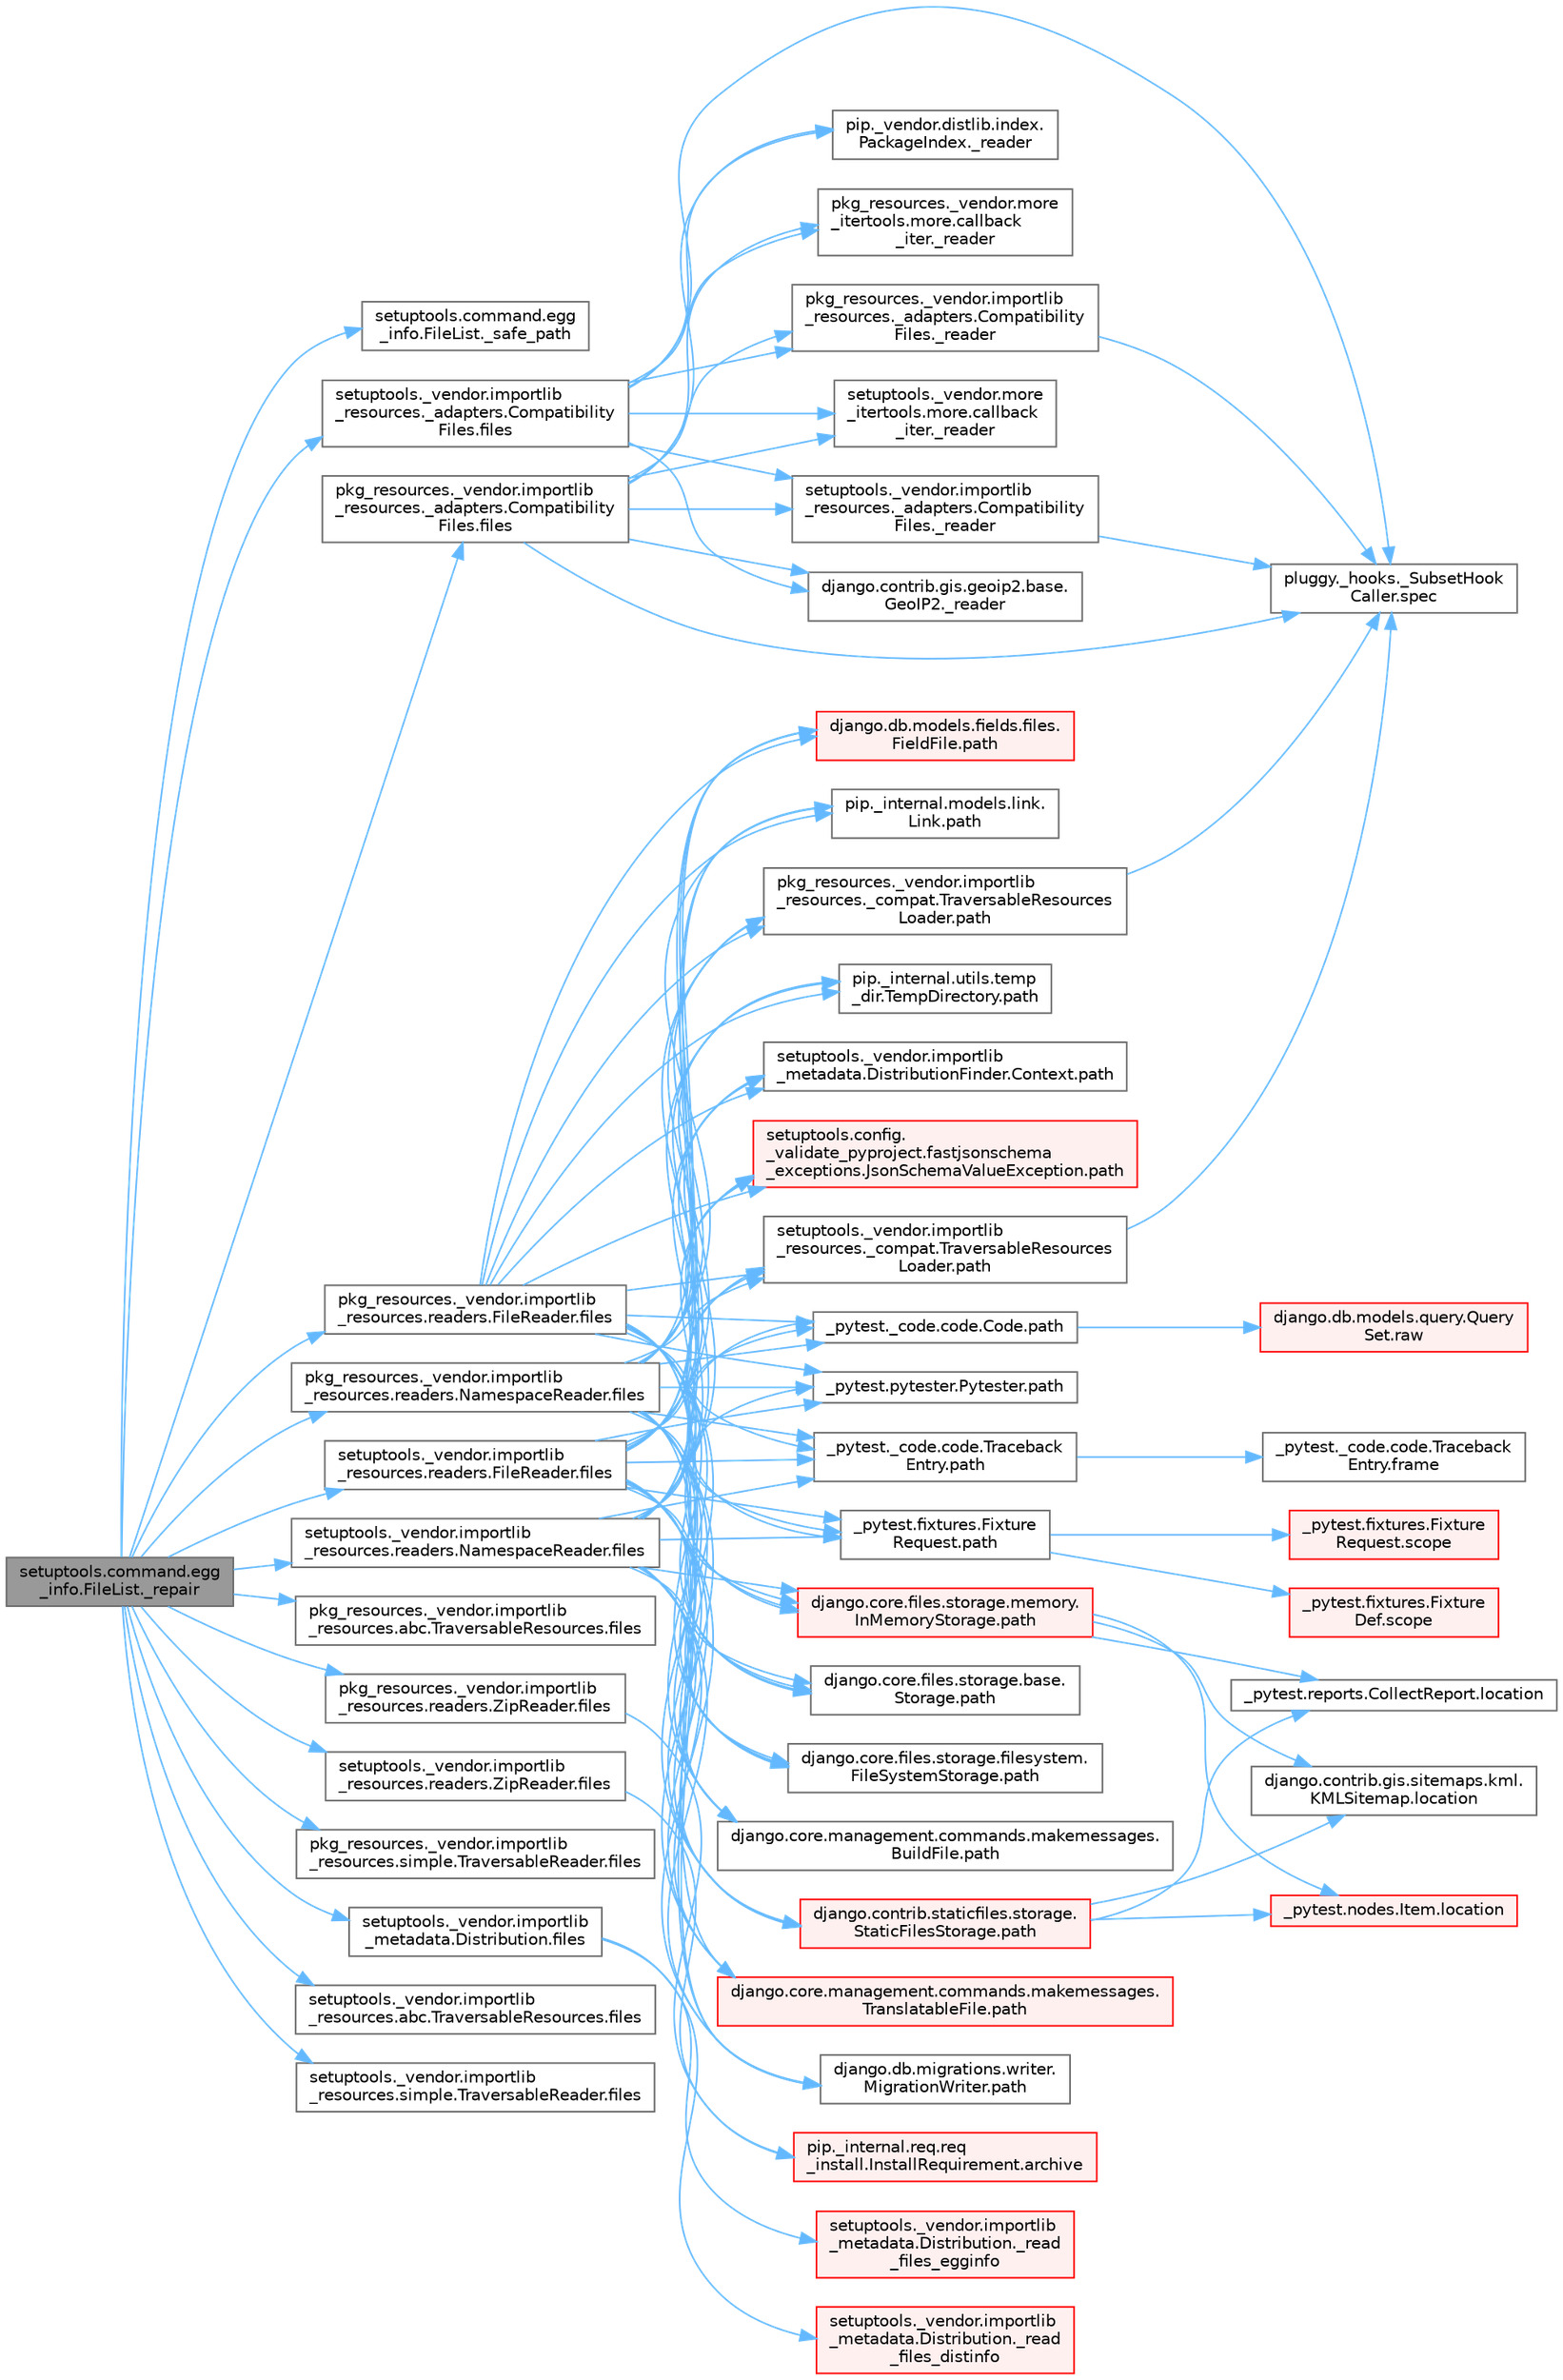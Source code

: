 digraph "setuptools.command.egg_info.FileList._repair"
{
 // LATEX_PDF_SIZE
  bgcolor="transparent";
  edge [fontname=Helvetica,fontsize=10,labelfontname=Helvetica,labelfontsize=10];
  node [fontname=Helvetica,fontsize=10,shape=box,height=0.2,width=0.4];
  rankdir="LR";
  Node1 [id="Node000001",label="setuptools.command.egg\l_info.FileList._repair",height=0.2,width=0.4,color="gray40", fillcolor="grey60", style="filled", fontcolor="black",tooltip=" "];
  Node1 -> Node2 [id="edge1_Node000001_Node000002",color="steelblue1",style="solid",tooltip=" "];
  Node2 [id="Node000002",label="setuptools.command.egg\l_info.FileList._safe_path",height=0.2,width=0.4,color="grey40", fillcolor="white", style="filled",URL="$classsetuptools_1_1command_1_1egg__info_1_1_file_list.html#a65d7ab60db58f7c8cc61a05447f2a4b4",tooltip=" "];
  Node1 -> Node3 [id="edge2_Node000001_Node000003",color="steelblue1",style="solid",tooltip=" "];
  Node3 [id="Node000003",label="pkg_resources._vendor.importlib\l_resources._adapters.Compatibility\lFiles.files",height=0.2,width=0.4,color="grey40", fillcolor="white", style="filled",URL="$classpkg__resources_1_1__vendor_1_1importlib__resources_1_1__adapters_1_1_compatibility_files.html#a8b9d338ee8b5f6f2b1b612d2835a5528",tooltip=" "];
  Node3 -> Node4 [id="edge3_Node000003_Node000004",color="steelblue1",style="solid",tooltip=" "];
  Node4 [id="Node000004",label="django.contrib.gis.geoip2.base.\lGeoIP2._reader",height=0.2,width=0.4,color="grey40", fillcolor="white", style="filled",URL="$classdjango_1_1contrib_1_1gis_1_1geoip2_1_1base_1_1_geo_i_p2.html#a3602c469d02744ad210583e2b571c286",tooltip=" "];
  Node3 -> Node5 [id="edge4_Node000003_Node000005",color="steelblue1",style="solid",tooltip=" "];
  Node5 [id="Node000005",label="pip._vendor.distlib.index.\lPackageIndex._reader",height=0.2,width=0.4,color="grey40", fillcolor="white", style="filled",URL="$classpip_1_1__vendor_1_1distlib_1_1index_1_1_package_index.html#a101ab2cbea9c2a66818e368a1b783665",tooltip=" "];
  Node3 -> Node6 [id="edge5_Node000003_Node000006",color="steelblue1",style="solid",tooltip=" "];
  Node6 [id="Node000006",label="pkg_resources._vendor.importlib\l_resources._adapters.Compatibility\lFiles._reader",height=0.2,width=0.4,color="grey40", fillcolor="white", style="filled",URL="$classpkg__resources_1_1__vendor_1_1importlib__resources_1_1__adapters_1_1_compatibility_files.html#adb88d9d6cdd3ccde8543d5aff0e263cc",tooltip=" "];
  Node6 -> Node7 [id="edge6_Node000006_Node000007",color="steelblue1",style="solid",tooltip=" "];
  Node7 [id="Node000007",label="pluggy._hooks._SubsetHook\lCaller.spec",height=0.2,width=0.4,color="grey40", fillcolor="white", style="filled",URL="$classpluggy_1_1__hooks_1_1___subset_hook_caller.html#ab4f250ab0096f9c4c5fceaed622f5328",tooltip=" "];
  Node3 -> Node8 [id="edge7_Node000003_Node000008",color="steelblue1",style="solid",tooltip=" "];
  Node8 [id="Node000008",label="pkg_resources._vendor.more\l_itertools.more.callback\l_iter._reader",height=0.2,width=0.4,color="grey40", fillcolor="white", style="filled",URL="$classpkg__resources_1_1__vendor_1_1more__itertools_1_1more_1_1callback__iter.html#a39c147e211ab320778e20aebdb6506c0",tooltip=" "];
  Node3 -> Node9 [id="edge8_Node000003_Node000009",color="steelblue1",style="solid",tooltip=" "];
  Node9 [id="Node000009",label="setuptools._vendor.importlib\l_resources._adapters.Compatibility\lFiles._reader",height=0.2,width=0.4,color="grey40", fillcolor="white", style="filled",URL="$classsetuptools_1_1__vendor_1_1importlib__resources_1_1__adapters_1_1_compatibility_files.html#a2a663060da2f5497b42765bdc90bca45",tooltip=" "];
  Node9 -> Node7 [id="edge9_Node000009_Node000007",color="steelblue1",style="solid",tooltip=" "];
  Node3 -> Node10 [id="edge10_Node000003_Node000010",color="steelblue1",style="solid",tooltip=" "];
  Node10 [id="Node000010",label="setuptools._vendor.more\l_itertools.more.callback\l_iter._reader",height=0.2,width=0.4,color="grey40", fillcolor="white", style="filled",URL="$classsetuptools_1_1__vendor_1_1more__itertools_1_1more_1_1callback__iter.html#a05c0fdd2e4088e3a9914e4fa2e6fd050",tooltip=" "];
  Node3 -> Node7 [id="edge11_Node000003_Node000007",color="steelblue1",style="solid",tooltip=" "];
  Node1 -> Node11 [id="edge12_Node000001_Node000011",color="steelblue1",style="solid",tooltip=" "];
  Node11 [id="Node000011",label="pkg_resources._vendor.importlib\l_resources.abc.TraversableResources.files",height=0.2,width=0.4,color="grey40", fillcolor="white", style="filled",URL="$classpkg__resources_1_1__vendor_1_1importlib__resources_1_1abc_1_1_traversable_resources.html#a355a5579db7885b20dd95b6175965f5b",tooltip=" "];
  Node1 -> Node12 [id="edge13_Node000001_Node000012",color="steelblue1",style="solid",tooltip=" "];
  Node12 [id="Node000012",label="pkg_resources._vendor.importlib\l_resources.readers.FileReader.files",height=0.2,width=0.4,color="grey40", fillcolor="white", style="filled",URL="$classpkg__resources_1_1__vendor_1_1importlib__resources_1_1readers_1_1_file_reader.html#ac80e1e3a22d012bbfb5f1b7a753bab21",tooltip=" "];
  Node12 -> Node13 [id="edge14_Node000012_Node000013",color="steelblue1",style="solid",tooltip=" "];
  Node13 [id="Node000013",label="_pytest._code.code.Code.path",height=0.2,width=0.4,color="grey40", fillcolor="white", style="filled",URL="$class__pytest_1_1__code_1_1code_1_1_code.html#a1dae55e90750fe77c7517f806a14d864",tooltip=" "];
  Node13 -> Node14 [id="edge15_Node000013_Node000014",color="steelblue1",style="solid",tooltip=" "];
  Node14 [id="Node000014",label="django.db.models.query.Query\lSet.raw",height=0.2,width=0.4,color="red", fillcolor="#FFF0F0", style="filled",URL="$classdjango_1_1db_1_1models_1_1query_1_1_query_set.html#abce199e3993658459fb2f7c2719daa45",tooltip="PUBLIC METHODS THAT RETURN A QUERYSET SUBCLASS #."];
  Node12 -> Node25 [id="edge16_Node000012_Node000025",color="steelblue1",style="solid",tooltip=" "];
  Node25 [id="Node000025",label="_pytest._code.code.Traceback\lEntry.path",height=0.2,width=0.4,color="grey40", fillcolor="white", style="filled",URL="$class__pytest_1_1__code_1_1code_1_1_traceback_entry.html#a5a88b9ae4623733566450a9e7d8387c0",tooltip=" "];
  Node25 -> Node26 [id="edge17_Node000025_Node000026",color="steelblue1",style="solid",tooltip=" "];
  Node26 [id="Node000026",label="_pytest._code.code.Traceback\lEntry.frame",height=0.2,width=0.4,color="grey40", fillcolor="white", style="filled",URL="$class__pytest_1_1__code_1_1code_1_1_traceback_entry.html#a8592e8aeeb3804602a1d6c85fc427f1b",tooltip=" "];
  Node12 -> Node27 [id="edge18_Node000012_Node000027",color="steelblue1",style="solid",tooltip=" "];
  Node27 [id="Node000027",label="_pytest.fixtures.Fixture\lRequest.path",height=0.2,width=0.4,color="grey40", fillcolor="white", style="filled",URL="$class__pytest_1_1fixtures_1_1_fixture_request.html#a6f6db59812d121b54cd67d5e434e1451",tooltip=" "];
  Node27 -> Node28 [id="edge19_Node000027_Node000028",color="steelblue1",style="solid",tooltip=" "];
  Node28 [id="Node000028",label="_pytest.fixtures.Fixture\lDef.scope",height=0.2,width=0.4,color="red", fillcolor="#FFF0F0", style="filled",URL="$class__pytest_1_1fixtures_1_1_fixture_def.html#a7631cdae842daae93780def0698acba2",tooltip=" "];
  Node27 -> Node32 [id="edge20_Node000027_Node000032",color="steelblue1",style="solid",tooltip=" "];
  Node32 [id="Node000032",label="_pytest.fixtures.Fixture\lRequest.scope",height=0.2,width=0.4,color="red", fillcolor="#FFF0F0", style="filled",URL="$class__pytest_1_1fixtures_1_1_fixture_request.html#acb5406ee9e8cf7147711b9314b6c951a",tooltip=" "];
  Node12 -> Node33 [id="edge21_Node000012_Node000033",color="steelblue1",style="solid",tooltip=" "];
  Node33 [id="Node000033",label="_pytest.pytester.Pytester.path",height=0.2,width=0.4,color="grey40", fillcolor="white", style="filled",URL="$class__pytest_1_1pytester_1_1_pytester.html#a403c804f74a87f5e5705774fa896cc1f",tooltip=" "];
  Node12 -> Node34 [id="edge22_Node000012_Node000034",color="steelblue1",style="solid",tooltip=" "];
  Node34 [id="Node000034",label="django.contrib.staticfiles.storage.\lStaticFilesStorage.path",height=0.2,width=0.4,color="red", fillcolor="#FFF0F0", style="filled",URL="$classdjango_1_1contrib_1_1staticfiles_1_1storage_1_1_static_files_storage.html#a4e96cc92fbde7423d1b74f3a50fc0bf6",tooltip=" "];
  Node34 -> Node35 [id="edge23_Node000034_Node000035",color="steelblue1",style="solid",tooltip=" "];
  Node35 [id="Node000035",label="_pytest.nodes.Item.location",height=0.2,width=0.4,color="red", fillcolor="#FFF0F0", style="filled",URL="$class__pytest_1_1nodes_1_1_item.html#a09cd5bab99de1b92a3aa6f76ba8aa206",tooltip=" "];
  Node34 -> Node46 [id="edge24_Node000034_Node000046",color="steelblue1",style="solid",tooltip=" "];
  Node46 [id="Node000046",label="_pytest.reports.CollectReport.location",height=0.2,width=0.4,color="grey40", fillcolor="white", style="filled",URL="$class__pytest_1_1reports_1_1_collect_report.html#a3df6c3a6598c22fd46d30789b1a43393",tooltip=" "];
  Node34 -> Node47 [id="edge25_Node000034_Node000047",color="steelblue1",style="solid",tooltip=" "];
  Node47 [id="Node000047",label="django.contrib.gis.sitemaps.kml.\lKMLSitemap.location",height=0.2,width=0.4,color="grey40", fillcolor="white", style="filled",URL="$classdjango_1_1contrib_1_1gis_1_1sitemaps_1_1kml_1_1_k_m_l_sitemap.html#aeae9b718dc149bb1b470a9c52ac5628f",tooltip=" "];
  Node12 -> Node480 [id="edge26_Node000012_Node000480",color="steelblue1",style="solid",tooltip=" "];
  Node480 [id="Node000480",label="django.core.files.storage.base.\lStorage.path",height=0.2,width=0.4,color="grey40", fillcolor="white", style="filled",URL="$classdjango_1_1core_1_1files_1_1storage_1_1base_1_1_storage.html#a9be8d49a55131dbbab2c5fd57f7e772c",tooltip=" "];
  Node12 -> Node481 [id="edge27_Node000012_Node000481",color="steelblue1",style="solid",tooltip=" "];
  Node481 [id="Node000481",label="django.core.files.storage.filesystem.\lFileSystemStorage.path",height=0.2,width=0.4,color="grey40", fillcolor="white", style="filled",URL="$classdjango_1_1core_1_1files_1_1storage_1_1filesystem_1_1_file_system_storage.html#abf8a7e88eedec3e1b2ea965cc0858d17",tooltip=" "];
  Node12 -> Node482 [id="edge28_Node000012_Node000482",color="steelblue1",style="solid",tooltip=" "];
  Node482 [id="Node000482",label="django.core.files.storage.memory.\lInMemoryStorage.path",height=0.2,width=0.4,color="red", fillcolor="#FFF0F0", style="filled",URL="$classdjango_1_1core_1_1files_1_1storage_1_1memory_1_1_in_memory_storage.html#a466c8e28fd11839318d2e4454b8ef89f",tooltip=" "];
  Node482 -> Node35 [id="edge29_Node000482_Node000035",color="steelblue1",style="solid",tooltip=" "];
  Node482 -> Node46 [id="edge30_Node000482_Node000046",color="steelblue1",style="solid",tooltip=" "];
  Node482 -> Node47 [id="edge31_Node000482_Node000047",color="steelblue1",style="solid",tooltip=" "];
  Node12 -> Node486 [id="edge32_Node000012_Node000486",color="steelblue1",style="solid",tooltip=" "];
  Node486 [id="Node000486",label="django.core.management.commands.makemessages.\lBuildFile.path",height=0.2,width=0.4,color="grey40", fillcolor="white", style="filled",URL="$classdjango_1_1core_1_1management_1_1commands_1_1makemessages_1_1_build_file.html#ac06388718e902543bc00a7c6565105fc",tooltip=" "];
  Node12 -> Node487 [id="edge33_Node000012_Node000487",color="steelblue1",style="solid",tooltip=" "];
  Node487 [id="Node000487",label="django.core.management.commands.makemessages.\lTranslatableFile.path",height=0.2,width=0.4,color="red", fillcolor="#FFF0F0", style="filled",URL="$classdjango_1_1core_1_1management_1_1commands_1_1makemessages_1_1_translatable_file.html#ad851d5e6b8a65f5915ccfd4a30fb8026",tooltip=" "];
  Node12 -> Node488 [id="edge34_Node000012_Node000488",color="steelblue1",style="solid",tooltip=" "];
  Node488 [id="Node000488",label="django.db.migrations.writer.\lMigrationWriter.path",height=0.2,width=0.4,color="grey40", fillcolor="white", style="filled",URL="$classdjango_1_1db_1_1migrations_1_1writer_1_1_migration_writer.html#a45469d67e8f80996c982470d36136184",tooltip=" "];
  Node12 -> Node489 [id="edge35_Node000012_Node000489",color="steelblue1",style="solid",tooltip=" "];
  Node489 [id="Node000489",label="django.db.models.fields.files.\lFieldFile.path",height=0.2,width=0.4,color="red", fillcolor="#FFF0F0", style="filled",URL="$classdjango_1_1db_1_1models_1_1fields_1_1files_1_1_field_file.html#ae91c4ed0643fb9bd8959d0db8eb44f80",tooltip=" "];
  Node12 -> Node585 [id="edge36_Node000012_Node000585",color="steelblue1",style="solid",tooltip=" "];
  Node585 [id="Node000585",label="pip._internal.models.link.\lLink.path",height=0.2,width=0.4,color="grey40", fillcolor="white", style="filled",URL="$classpip_1_1__internal_1_1models_1_1link_1_1_link.html#a30f454216dcb615e3ed986238490f180",tooltip=" "];
  Node12 -> Node586 [id="edge37_Node000012_Node000586",color="steelblue1",style="solid",tooltip=" "];
  Node586 [id="Node000586",label="pip._internal.utils.temp\l_dir.TempDirectory.path",height=0.2,width=0.4,color="grey40", fillcolor="white", style="filled",URL="$classpip_1_1__internal_1_1utils_1_1temp__dir_1_1_temp_directory.html#afe6b2d95c070c6570957de5696ff3a6e",tooltip=" "];
  Node12 -> Node587 [id="edge38_Node000012_Node000587",color="steelblue1",style="solid",tooltip=" "];
  Node587 [id="Node000587",label="pkg_resources._vendor.importlib\l_resources._compat.TraversableResources\lLoader.path",height=0.2,width=0.4,color="grey40", fillcolor="white", style="filled",URL="$classpkg__resources_1_1__vendor_1_1importlib__resources_1_1__compat_1_1_traversable_resources_loader.html#acfc17872a53cbe02f6c34eda2bb162f2",tooltip=" "];
  Node587 -> Node7 [id="edge39_Node000587_Node000007",color="steelblue1",style="solid",tooltip=" "];
  Node12 -> Node588 [id="edge40_Node000012_Node000588",color="steelblue1",style="solid",tooltip=" "];
  Node588 [id="Node000588",label="setuptools._vendor.importlib\l_metadata.DistributionFinder.Context.path",height=0.2,width=0.4,color="grey40", fillcolor="white", style="filled",URL="$classsetuptools_1_1__vendor_1_1importlib__metadata_1_1_distribution_finder_1_1_context.html#a84a429ddce40738ea5c0edb53799ee8d",tooltip=" "];
  Node12 -> Node589 [id="edge41_Node000012_Node000589",color="steelblue1",style="solid",tooltip=" "];
  Node589 [id="Node000589",label="setuptools._vendor.importlib\l_resources._compat.TraversableResources\lLoader.path",height=0.2,width=0.4,color="grey40", fillcolor="white", style="filled",URL="$classsetuptools_1_1__vendor_1_1importlib__resources_1_1__compat_1_1_traversable_resources_loader.html#a9b9cf5b6723d48f7a779b6ae71d53699",tooltip=" "];
  Node589 -> Node7 [id="edge42_Node000589_Node000007",color="steelblue1",style="solid",tooltip=" "];
  Node12 -> Node590 [id="edge43_Node000012_Node000590",color="steelblue1",style="solid",tooltip=" "];
  Node590 [id="Node000590",label="setuptools.config.\l_validate_pyproject.fastjsonschema\l_exceptions.JsonSchemaValueException.path",height=0.2,width=0.4,color="red", fillcolor="#FFF0F0", style="filled",URL="$classsetuptools_1_1config_1_1__validate__pyproject_1_1fastjsonschema__exceptions_1_1_json_schema_value_exception.html#a59179b3d1dc16c7087530bbc10bcf857",tooltip=" "];
  Node1 -> Node1157 [id="edge44_Node000001_Node001157",color="steelblue1",style="solid",tooltip=" "];
  Node1157 [id="Node001157",label="pkg_resources._vendor.importlib\l_resources.readers.NamespaceReader.files",height=0.2,width=0.4,color="grey40", fillcolor="white", style="filled",URL="$classpkg__resources_1_1__vendor_1_1importlib__resources_1_1readers_1_1_namespace_reader.html#ae68f8b2f076387226b18c4889de277cf",tooltip=" "];
  Node1157 -> Node13 [id="edge45_Node001157_Node000013",color="steelblue1",style="solid",tooltip=" "];
  Node1157 -> Node25 [id="edge46_Node001157_Node000025",color="steelblue1",style="solid",tooltip=" "];
  Node1157 -> Node27 [id="edge47_Node001157_Node000027",color="steelblue1",style="solid",tooltip=" "];
  Node1157 -> Node33 [id="edge48_Node001157_Node000033",color="steelblue1",style="solid",tooltip=" "];
  Node1157 -> Node34 [id="edge49_Node001157_Node000034",color="steelblue1",style="solid",tooltip=" "];
  Node1157 -> Node480 [id="edge50_Node001157_Node000480",color="steelblue1",style="solid",tooltip=" "];
  Node1157 -> Node481 [id="edge51_Node001157_Node000481",color="steelblue1",style="solid",tooltip=" "];
  Node1157 -> Node482 [id="edge52_Node001157_Node000482",color="steelblue1",style="solid",tooltip=" "];
  Node1157 -> Node486 [id="edge53_Node001157_Node000486",color="steelblue1",style="solid",tooltip=" "];
  Node1157 -> Node487 [id="edge54_Node001157_Node000487",color="steelblue1",style="solid",tooltip=" "];
  Node1157 -> Node488 [id="edge55_Node001157_Node000488",color="steelblue1",style="solid",tooltip=" "];
  Node1157 -> Node489 [id="edge56_Node001157_Node000489",color="steelblue1",style="solid",tooltip=" "];
  Node1157 -> Node585 [id="edge57_Node001157_Node000585",color="steelblue1",style="solid",tooltip=" "];
  Node1157 -> Node586 [id="edge58_Node001157_Node000586",color="steelblue1",style="solid",tooltip=" "];
  Node1157 -> Node587 [id="edge59_Node001157_Node000587",color="steelblue1",style="solid",tooltip=" "];
  Node1157 -> Node588 [id="edge60_Node001157_Node000588",color="steelblue1",style="solid",tooltip=" "];
  Node1157 -> Node589 [id="edge61_Node001157_Node000589",color="steelblue1",style="solid",tooltip=" "];
  Node1157 -> Node590 [id="edge62_Node001157_Node000590",color="steelblue1",style="solid",tooltip=" "];
  Node1 -> Node1158 [id="edge63_Node000001_Node001158",color="steelblue1",style="solid",tooltip=" "];
  Node1158 [id="Node001158",label="pkg_resources._vendor.importlib\l_resources.readers.ZipReader.files",height=0.2,width=0.4,color="grey40", fillcolor="white", style="filled",URL="$classpkg__resources_1_1__vendor_1_1importlib__resources_1_1readers_1_1_zip_reader.html#a7d9335bea71d3023a14cdc45ca26157d",tooltip=" "];
  Node1158 -> Node1159 [id="edge64_Node001158_Node001159",color="steelblue1",style="solid",tooltip=" "];
  Node1159 [id="Node001159",label="pip._internal.req.req\l_install.InstallRequirement.archive",height=0.2,width=0.4,color="red", fillcolor="#FFF0F0", style="filled",URL="$classpip_1_1__internal_1_1req_1_1req__install_1_1_install_requirement.html#aef2764402e45a5e5555e22d5965f1350",tooltip=" "];
  Node1 -> Node1162 [id="edge65_Node000001_Node001162",color="steelblue1",style="solid",tooltip=" "];
  Node1162 [id="Node001162",label="pkg_resources._vendor.importlib\l_resources.simple.TraversableReader.files",height=0.2,width=0.4,color="grey40", fillcolor="white", style="filled",URL="$classpkg__resources_1_1__vendor_1_1importlib__resources_1_1simple_1_1_traversable_reader.html#a17bf2eaa1cbb0affa5ec29f6fefacac8",tooltip=" "];
  Node1 -> Node1163 [id="edge66_Node000001_Node001163",color="steelblue1",style="solid",tooltip=" "];
  Node1163 [id="Node001163",label="setuptools._vendor.importlib\l_metadata.Distribution.files",height=0.2,width=0.4,color="grey40", fillcolor="white", style="filled",URL="$classsetuptools_1_1__vendor_1_1importlib__metadata_1_1_distribution.html#a4600c19bb68ff3c899dbcf38a2eaf98c",tooltip=" "];
  Node1163 -> Node1164 [id="edge67_Node001163_Node001164",color="steelblue1",style="solid",tooltip=" "];
  Node1164 [id="Node001164",label="setuptools._vendor.importlib\l_metadata.Distribution._read\l_files_distinfo",height=0.2,width=0.4,color="red", fillcolor="#FFF0F0", style="filled",URL="$classsetuptools_1_1__vendor_1_1importlib__metadata_1_1_distribution.html#a628110e2d7d92ea6b3593261b810ca15",tooltip=" "];
  Node1163 -> Node4215 [id="edge68_Node001163_Node004215",color="steelblue1",style="solid",tooltip=" "];
  Node4215 [id="Node004215",label="setuptools._vendor.importlib\l_metadata.Distribution._read\l_files_egginfo",height=0.2,width=0.4,color="red", fillcolor="#FFF0F0", style="filled",URL="$classsetuptools_1_1__vendor_1_1importlib__metadata_1_1_distribution.html#a1f141ac67b8d6aa5021ba6f2cc832342",tooltip=" "];
  Node1 -> Node1265 [id="edge69_Node000001_Node001265",color="steelblue1",style="solid",tooltip=" "];
  Node1265 [id="Node001265",label="setuptools._vendor.importlib\l_resources._adapters.Compatibility\lFiles.files",height=0.2,width=0.4,color="grey40", fillcolor="white", style="filled",URL="$classsetuptools_1_1__vendor_1_1importlib__resources_1_1__adapters_1_1_compatibility_files.html#afe4ab3d957d5886ae615b184d7ac2835",tooltip=" "];
  Node1265 -> Node4 [id="edge70_Node001265_Node000004",color="steelblue1",style="solid",tooltip=" "];
  Node1265 -> Node5 [id="edge71_Node001265_Node000005",color="steelblue1",style="solid",tooltip=" "];
  Node1265 -> Node6 [id="edge72_Node001265_Node000006",color="steelblue1",style="solid",tooltip=" "];
  Node1265 -> Node8 [id="edge73_Node001265_Node000008",color="steelblue1",style="solid",tooltip=" "];
  Node1265 -> Node9 [id="edge74_Node001265_Node000009",color="steelblue1",style="solid",tooltip=" "];
  Node1265 -> Node10 [id="edge75_Node001265_Node000010",color="steelblue1",style="solid",tooltip=" "];
  Node1265 -> Node7 [id="edge76_Node001265_Node000007",color="steelblue1",style="solid",tooltip=" "];
  Node1 -> Node1266 [id="edge77_Node000001_Node001266",color="steelblue1",style="solid",tooltip=" "];
  Node1266 [id="Node001266",label="setuptools._vendor.importlib\l_resources.abc.TraversableResources.files",height=0.2,width=0.4,color="grey40", fillcolor="white", style="filled",URL="$classsetuptools_1_1__vendor_1_1importlib__resources_1_1abc_1_1_traversable_resources.html#a573f46222fbe518cca97e89446113d04",tooltip=" "];
  Node1 -> Node1267 [id="edge78_Node000001_Node001267",color="steelblue1",style="solid",tooltip=" "];
  Node1267 [id="Node001267",label="setuptools._vendor.importlib\l_resources.readers.FileReader.files",height=0.2,width=0.4,color="grey40", fillcolor="white", style="filled",URL="$classsetuptools_1_1__vendor_1_1importlib__resources_1_1readers_1_1_file_reader.html#a8536b477e2f4ed83ac20b58baace6b4c",tooltip=" "];
  Node1267 -> Node13 [id="edge79_Node001267_Node000013",color="steelblue1",style="solid",tooltip=" "];
  Node1267 -> Node25 [id="edge80_Node001267_Node000025",color="steelblue1",style="solid",tooltip=" "];
  Node1267 -> Node27 [id="edge81_Node001267_Node000027",color="steelblue1",style="solid",tooltip=" "];
  Node1267 -> Node33 [id="edge82_Node001267_Node000033",color="steelblue1",style="solid",tooltip=" "];
  Node1267 -> Node34 [id="edge83_Node001267_Node000034",color="steelblue1",style="solid",tooltip=" "];
  Node1267 -> Node480 [id="edge84_Node001267_Node000480",color="steelblue1",style="solid",tooltip=" "];
  Node1267 -> Node481 [id="edge85_Node001267_Node000481",color="steelblue1",style="solid",tooltip=" "];
  Node1267 -> Node482 [id="edge86_Node001267_Node000482",color="steelblue1",style="solid",tooltip=" "];
  Node1267 -> Node486 [id="edge87_Node001267_Node000486",color="steelblue1",style="solid",tooltip=" "];
  Node1267 -> Node487 [id="edge88_Node001267_Node000487",color="steelblue1",style="solid",tooltip=" "];
  Node1267 -> Node488 [id="edge89_Node001267_Node000488",color="steelblue1",style="solid",tooltip=" "];
  Node1267 -> Node489 [id="edge90_Node001267_Node000489",color="steelblue1",style="solid",tooltip=" "];
  Node1267 -> Node585 [id="edge91_Node001267_Node000585",color="steelblue1",style="solid",tooltip=" "];
  Node1267 -> Node586 [id="edge92_Node001267_Node000586",color="steelblue1",style="solid",tooltip=" "];
  Node1267 -> Node587 [id="edge93_Node001267_Node000587",color="steelblue1",style="solid",tooltip=" "];
  Node1267 -> Node588 [id="edge94_Node001267_Node000588",color="steelblue1",style="solid",tooltip=" "];
  Node1267 -> Node589 [id="edge95_Node001267_Node000589",color="steelblue1",style="solid",tooltip=" "];
  Node1267 -> Node590 [id="edge96_Node001267_Node000590",color="steelblue1",style="solid",tooltip=" "];
  Node1 -> Node1268 [id="edge97_Node000001_Node001268",color="steelblue1",style="solid",tooltip=" "];
  Node1268 [id="Node001268",label="setuptools._vendor.importlib\l_resources.readers.NamespaceReader.files",height=0.2,width=0.4,color="grey40", fillcolor="white", style="filled",URL="$classsetuptools_1_1__vendor_1_1importlib__resources_1_1readers_1_1_namespace_reader.html#a80c5b3a6ae3f4903c4db5bb312f2ae49",tooltip=" "];
  Node1268 -> Node13 [id="edge98_Node001268_Node000013",color="steelblue1",style="solid",tooltip=" "];
  Node1268 -> Node25 [id="edge99_Node001268_Node000025",color="steelblue1",style="solid",tooltip=" "];
  Node1268 -> Node27 [id="edge100_Node001268_Node000027",color="steelblue1",style="solid",tooltip=" "];
  Node1268 -> Node33 [id="edge101_Node001268_Node000033",color="steelblue1",style="solid",tooltip=" "];
  Node1268 -> Node34 [id="edge102_Node001268_Node000034",color="steelblue1",style="solid",tooltip=" "];
  Node1268 -> Node480 [id="edge103_Node001268_Node000480",color="steelblue1",style="solid",tooltip=" "];
  Node1268 -> Node481 [id="edge104_Node001268_Node000481",color="steelblue1",style="solid",tooltip=" "];
  Node1268 -> Node482 [id="edge105_Node001268_Node000482",color="steelblue1",style="solid",tooltip=" "];
  Node1268 -> Node486 [id="edge106_Node001268_Node000486",color="steelblue1",style="solid",tooltip=" "];
  Node1268 -> Node487 [id="edge107_Node001268_Node000487",color="steelblue1",style="solid",tooltip=" "];
  Node1268 -> Node488 [id="edge108_Node001268_Node000488",color="steelblue1",style="solid",tooltip=" "];
  Node1268 -> Node489 [id="edge109_Node001268_Node000489",color="steelblue1",style="solid",tooltip=" "];
  Node1268 -> Node585 [id="edge110_Node001268_Node000585",color="steelblue1",style="solid",tooltip=" "];
  Node1268 -> Node586 [id="edge111_Node001268_Node000586",color="steelblue1",style="solid",tooltip=" "];
  Node1268 -> Node587 [id="edge112_Node001268_Node000587",color="steelblue1",style="solid",tooltip=" "];
  Node1268 -> Node588 [id="edge113_Node001268_Node000588",color="steelblue1",style="solid",tooltip=" "];
  Node1268 -> Node589 [id="edge114_Node001268_Node000589",color="steelblue1",style="solid",tooltip=" "];
  Node1268 -> Node590 [id="edge115_Node001268_Node000590",color="steelblue1",style="solid",tooltip=" "];
  Node1 -> Node1269 [id="edge116_Node000001_Node001269",color="steelblue1",style="solid",tooltip=" "];
  Node1269 [id="Node001269",label="setuptools._vendor.importlib\l_resources.readers.ZipReader.files",height=0.2,width=0.4,color="grey40", fillcolor="white", style="filled",URL="$classsetuptools_1_1__vendor_1_1importlib__resources_1_1readers_1_1_zip_reader.html#ac310114936b6978f32944f3845ee32ed",tooltip=" "];
  Node1269 -> Node1159 [id="edge117_Node001269_Node001159",color="steelblue1",style="solid",tooltip=" "];
  Node1 -> Node1270 [id="edge118_Node000001_Node001270",color="steelblue1",style="solid",tooltip=" "];
  Node1270 [id="Node001270",label="setuptools._vendor.importlib\l_resources.simple.TraversableReader.files",height=0.2,width=0.4,color="grey40", fillcolor="white", style="filled",URL="$classsetuptools_1_1__vendor_1_1importlib__resources_1_1simple_1_1_traversable_reader.html#a15b7bef75b9485b98deb4edccf1a5f53",tooltip=" "];
}
